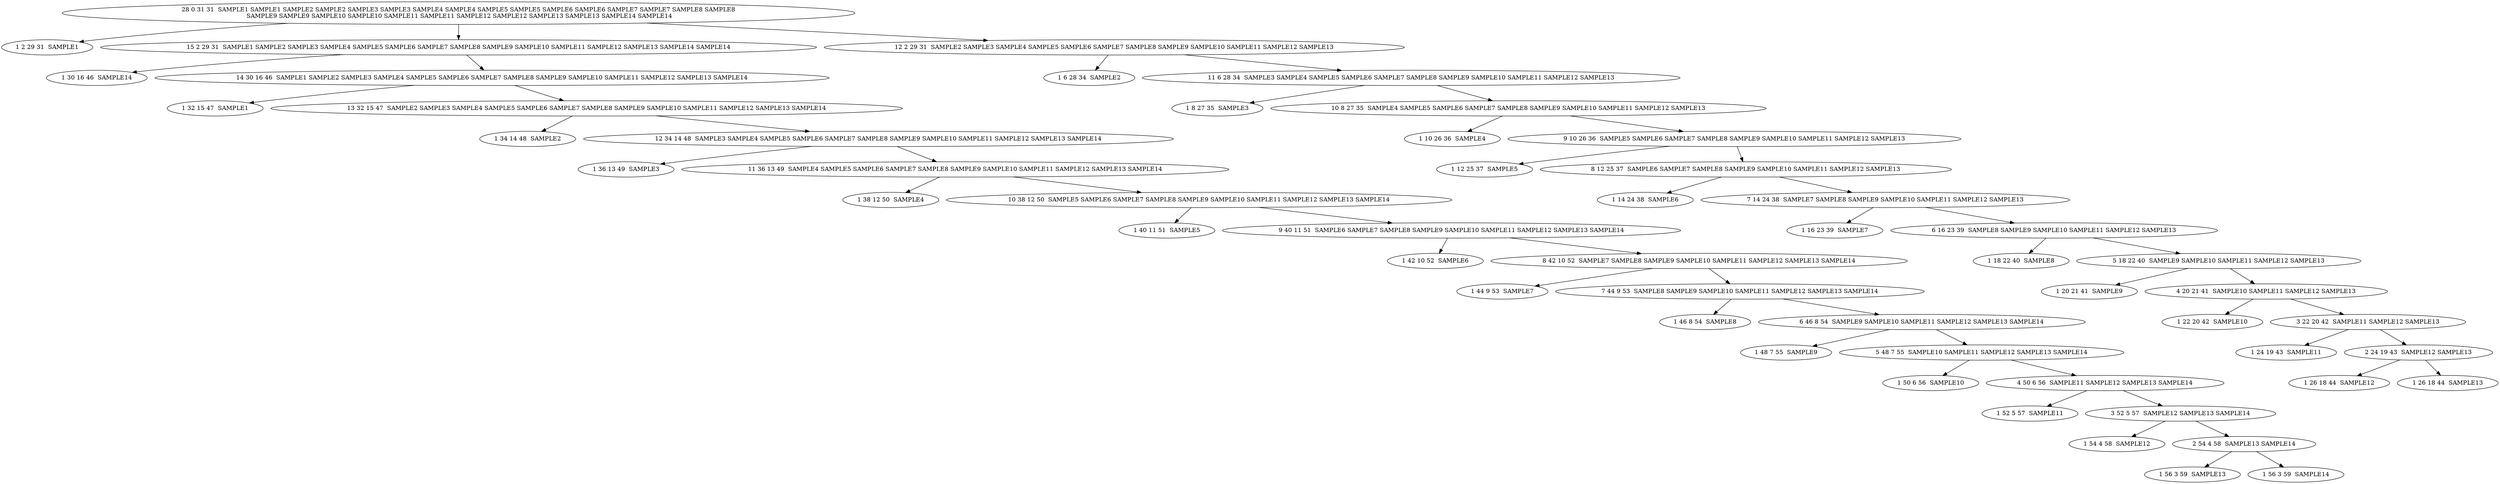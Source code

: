 digraph {
    0 [ label = "28 0 31 31  SAMPLE1 SAMPLE1 SAMPLE2 SAMPLE2 SAMPLE3 SAMPLE3 SAMPLE4 SAMPLE4 SAMPLE5 SAMPLE5 SAMPLE6 SAMPLE6 SAMPLE7 SAMPLE7 SAMPLE8 SAMPLE8\l SAMPLE9 SAMPLE9 SAMPLE10 SAMPLE10 SAMPLE11 SAMPLE11 SAMPLE12 SAMPLE12 SAMPLE13 SAMPLE13 SAMPLE14 SAMPLE14" ]
    1 [ label = "1 2 29 31  SAMPLE1" ]
    2 [ label = "15 2 29 31  SAMPLE1 SAMPLE2 SAMPLE3 SAMPLE4 SAMPLE5 SAMPLE6 SAMPLE7 SAMPLE8 SAMPLE9 SAMPLE10 SAMPLE11 SAMPLE12 SAMPLE13 SAMPLE14 SAMPLE14" ]
    3 [ label = "1 30 16 46  SAMPLE14" ]
    4 [ label = "14 30 16 46  SAMPLE1 SAMPLE2 SAMPLE3 SAMPLE4 SAMPLE5 SAMPLE6 SAMPLE7 SAMPLE8 SAMPLE9 SAMPLE10 SAMPLE11 SAMPLE12 SAMPLE13 SAMPLE14" ]
    5 [ label = "1 32 15 47  SAMPLE1" ]
    6 [ label = "13 32 15 47  SAMPLE2 SAMPLE3 SAMPLE4 SAMPLE5 SAMPLE6 SAMPLE7 SAMPLE8 SAMPLE9 SAMPLE10 SAMPLE11 SAMPLE12 SAMPLE13 SAMPLE14" ]
    7 [ label = "1 34 14 48  SAMPLE2" ]
    8 [ label = "12 34 14 48  SAMPLE3 SAMPLE4 SAMPLE5 SAMPLE6 SAMPLE7 SAMPLE8 SAMPLE9 SAMPLE10 SAMPLE11 SAMPLE12 SAMPLE13 SAMPLE14" ]
    9 [ label = "1 36 13 49  SAMPLE3" ]
    10 [ label = "11 36 13 49  SAMPLE4 SAMPLE5 SAMPLE6 SAMPLE7 SAMPLE8 SAMPLE9 SAMPLE10 SAMPLE11 SAMPLE12 SAMPLE13 SAMPLE14" ]
    11 [ label = "1 38 12 50  SAMPLE4" ]
    12 [ label = "10 38 12 50  SAMPLE5 SAMPLE6 SAMPLE7 SAMPLE8 SAMPLE9 SAMPLE10 SAMPLE11 SAMPLE12 SAMPLE13 SAMPLE14" ]
    13 [ label = "1 40 11 51  SAMPLE5" ]
    14 [ label = "9 40 11 51  SAMPLE6 SAMPLE7 SAMPLE8 SAMPLE9 SAMPLE10 SAMPLE11 SAMPLE12 SAMPLE13 SAMPLE14" ]
    15 [ label = "1 42 10 52  SAMPLE6" ]
    16 [ label = "8 42 10 52  SAMPLE7 SAMPLE8 SAMPLE9 SAMPLE10 SAMPLE11 SAMPLE12 SAMPLE13 SAMPLE14" ]
    17 [ label = "1 44 9 53  SAMPLE7" ]
    18 [ label = "7 44 9 53  SAMPLE8 SAMPLE9 SAMPLE10 SAMPLE11 SAMPLE12 SAMPLE13 SAMPLE14" ]
    19 [ label = "1 46 8 54  SAMPLE8" ]
    20 [ label = "6 46 8 54  SAMPLE9 SAMPLE10 SAMPLE11 SAMPLE12 SAMPLE13 SAMPLE14" ]
    21 [ label = "1 48 7 55  SAMPLE9" ]
    22 [ label = "5 48 7 55  SAMPLE10 SAMPLE11 SAMPLE12 SAMPLE13 SAMPLE14" ]
    23 [ label = "1 50 6 56  SAMPLE10" ]
    24 [ label = "4 50 6 56  SAMPLE11 SAMPLE12 SAMPLE13 SAMPLE14" ]
    25 [ label = "1 52 5 57  SAMPLE11" ]
    26 [ label = "3 52 5 57  SAMPLE12 SAMPLE13 SAMPLE14" ]
    27 [ label = "1 54 4 58  SAMPLE12" ]
    28 [ label = "2 54 4 58  SAMPLE13 SAMPLE14" ]
    29 [ label = "1 56 3 59  SAMPLE13" ]
    30 [ label = "1 56 3 59  SAMPLE14" ]
    31 [ label = "12 2 29 31  SAMPLE2 SAMPLE3 SAMPLE4 SAMPLE5 SAMPLE6 SAMPLE7 SAMPLE8 SAMPLE9 SAMPLE10 SAMPLE11 SAMPLE12 SAMPLE13" ]
    32 [ label = "1 6 28 34  SAMPLE2" ]
    33 [ label = "11 6 28 34  SAMPLE3 SAMPLE4 SAMPLE5 SAMPLE6 SAMPLE7 SAMPLE8 SAMPLE9 SAMPLE10 SAMPLE11 SAMPLE12 SAMPLE13" ]
    34 [ label = "1 8 27 35  SAMPLE3" ]
    35 [ label = "10 8 27 35  SAMPLE4 SAMPLE5 SAMPLE6 SAMPLE7 SAMPLE8 SAMPLE9 SAMPLE10 SAMPLE11 SAMPLE12 SAMPLE13" ]
    36 [ label = "1 10 26 36  SAMPLE4" ]
    37 [ label = "9 10 26 36  SAMPLE5 SAMPLE6 SAMPLE7 SAMPLE8 SAMPLE9 SAMPLE10 SAMPLE11 SAMPLE12 SAMPLE13" ]
    38 [ label = "1 12 25 37  SAMPLE5" ]
    39 [ label = "8 12 25 37  SAMPLE6 SAMPLE7 SAMPLE8 SAMPLE9 SAMPLE10 SAMPLE11 SAMPLE12 SAMPLE13" ]
    40 [ label = "1 14 24 38  SAMPLE6" ]
    41 [ label = "7 14 24 38  SAMPLE7 SAMPLE8 SAMPLE9 SAMPLE10 SAMPLE11 SAMPLE12 SAMPLE13" ]
    42 [ label = "1 16 23 39  SAMPLE7" ]
    43 [ label = "6 16 23 39  SAMPLE8 SAMPLE9 SAMPLE10 SAMPLE11 SAMPLE12 SAMPLE13" ]
    44 [ label = "1 18 22 40  SAMPLE8" ]
    45 [ label = "5 18 22 40  SAMPLE9 SAMPLE10 SAMPLE11 SAMPLE12 SAMPLE13" ]
    46 [ label = "1 20 21 41  SAMPLE9" ]
    47 [ label = "4 20 21 41  SAMPLE10 SAMPLE11 SAMPLE12 SAMPLE13" ]
    48 [ label = "1 22 20 42  SAMPLE10" ]
    49 [ label = "3 22 20 42  SAMPLE11 SAMPLE12 SAMPLE13" ]
    50 [ label = "1 24 19 43  SAMPLE11" ]
    51 [ label = "2 24 19 43  SAMPLE12 SAMPLE13" ]
    52 [ label = "1 26 18 44  SAMPLE12" ]
    53 [ label = "1 26 18 44  SAMPLE13" ]
    0 -> 1 [ ]
    0 -> 2 [ ]
    2 -> 3 [ ]
    2 -> 4 [ ]
    4 -> 5 [ ]
    4 -> 6 [ ]
    6 -> 7 [ ]
    6 -> 8 [ ]
    8 -> 9 [ ]
    8 -> 10 [ ]
    10 -> 11 [ ]
    10 -> 12 [ ]
    12 -> 13 [ ]
    12 -> 14 [ ]
    14 -> 15 [ ]
    14 -> 16 [ ]
    16 -> 17 [ ]
    16 -> 18 [ ]
    18 -> 19 [ ]
    18 -> 20 [ ]
    20 -> 21 [ ]
    20 -> 22 [ ]
    22 -> 23 [ ]
    22 -> 24 [ ]
    24 -> 25 [ ]
    24 -> 26 [ ]
    26 -> 27 [ ]
    26 -> 28 [ ]
    28 -> 29 [ ]
    28 -> 30 [ ]
    0 -> 31 [ ]
    31 -> 32 [ ]
    31 -> 33 [ ]
    33 -> 34 [ ]
    33 -> 35 [ ]
    35 -> 36 [ ]
    35 -> 37 [ ]
    37 -> 38 [ ]
    37 -> 39 [ ]
    39 -> 40 [ ]
    39 -> 41 [ ]
    41 -> 42 [ ]
    41 -> 43 [ ]
    43 -> 44 [ ]
    43 -> 45 [ ]
    45 -> 46 [ ]
    45 -> 47 [ ]
    47 -> 48 [ ]
    47 -> 49 [ ]
    49 -> 50 [ ]
    49 -> 51 [ ]
    51 -> 52 [ ]
    51 -> 53 [ ]
}
